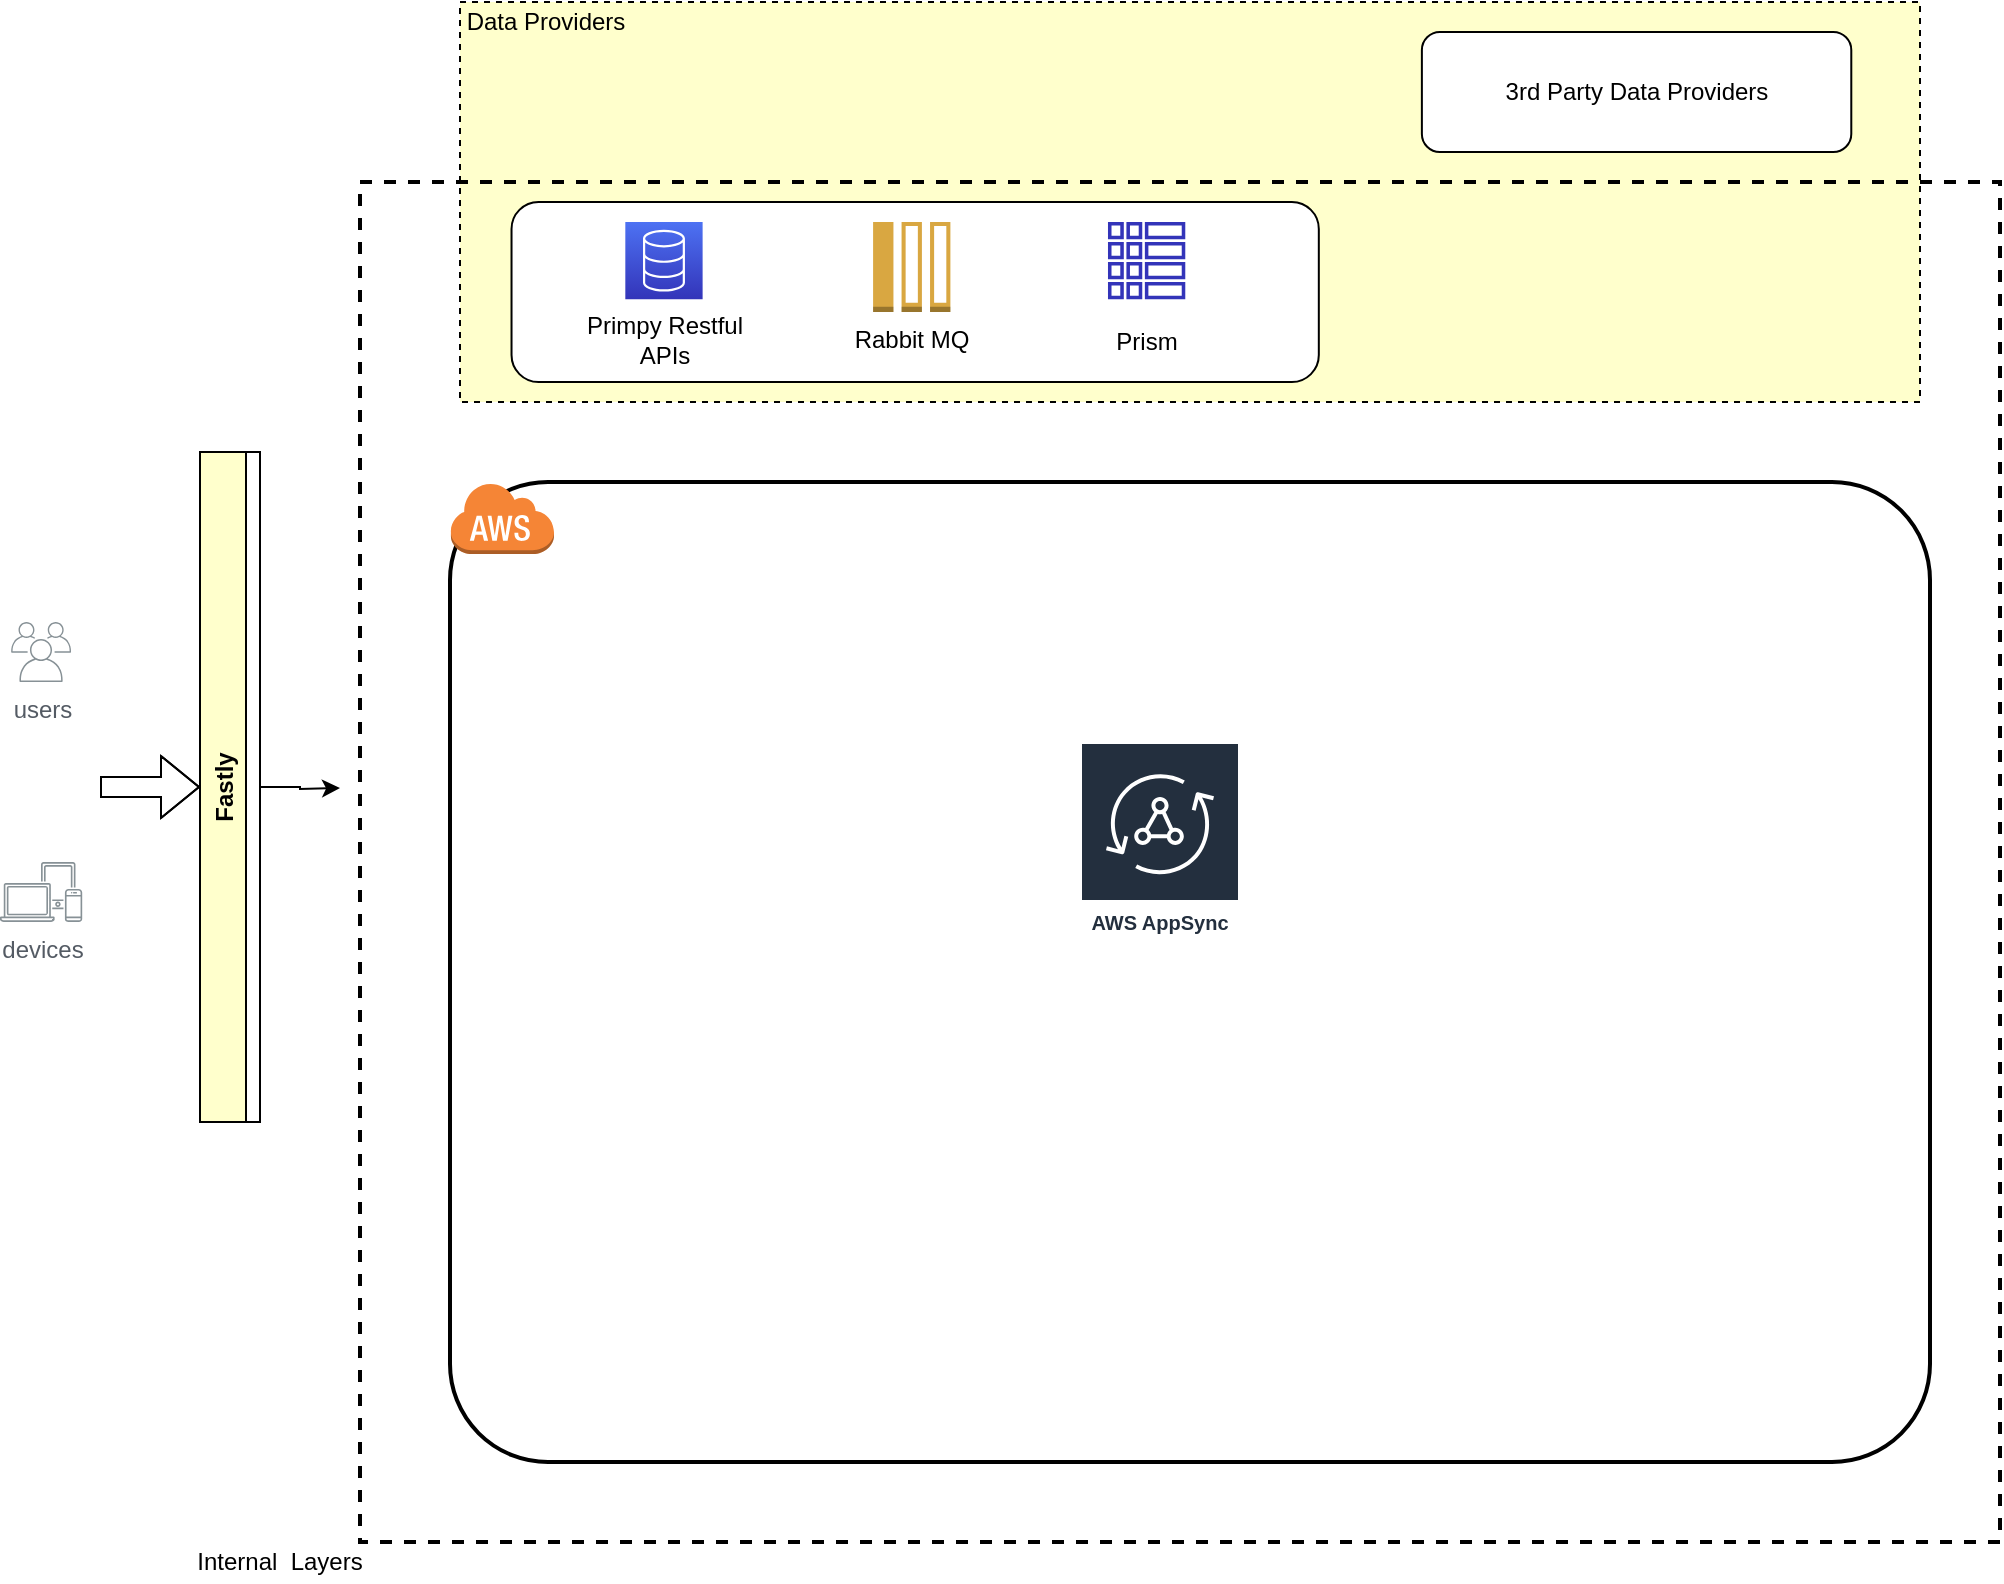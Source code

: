 <mxfile version="14.6.13" type="github">
  <diagram name="Page-1" id="5f0bae14-7c28-e335-631c-24af17079c00">
    <mxGraphModel dx="1447" dy="1071" grid="1" gridSize="10" guides="1" tooltips="1" connect="1" arrows="1" fold="1" page="1" pageScale="1" pageWidth="1100" pageHeight="850" background="#ffffff" math="0" shadow="0">
      <root>
        <mxCell id="0" />
        <mxCell id="1" parent="0" />
        <mxCell id="XYLWTB2hJHx9awdFAHo3-33" value="" style="group" vertex="1" connectable="0" parent="1">
          <mxGeometry x="270" y="20" width="730" height="200" as="geometry" />
        </mxCell>
        <mxCell id="XYLWTB2hJHx9awdFAHo3-29" value="" style="group" vertex="1" connectable="0" parent="XYLWTB2hJHx9awdFAHo3-33">
          <mxGeometry width="730" height="200" as="geometry" />
        </mxCell>
        <mxCell id="XYLWTB2hJHx9awdFAHo3-8" value="" style="rounded=0;whiteSpace=wrap;html=1;dashed=1;shadow=0;fillColor=#FFFFCC;" vertex="1" parent="XYLWTB2hJHx9awdFAHo3-29">
          <mxGeometry width="730" height="200" as="geometry" />
        </mxCell>
        <mxCell id="XYLWTB2hJHx9awdFAHo3-10" value="Data Providers" style="text;html=1;strokeColor=none;fillColor=none;align=center;verticalAlign=middle;whiteSpace=wrap;rounded=0;dashed=1;" vertex="1" parent="XYLWTB2hJHx9awdFAHo3-29">
          <mxGeometry width="85.882" height="20" as="geometry" />
        </mxCell>
        <mxCell id="XYLWTB2hJHx9awdFAHo3-6" value="3rd Party Data Providers" style="rounded=1;whiteSpace=wrap;html=1;" vertex="1" parent="XYLWTB2hJHx9awdFAHo3-33">
          <mxGeometry x="480.941" y="15" width="214.706" height="60" as="geometry" />
        </mxCell>
        <mxCell id="XYLWTB2hJHx9awdFAHo3-32" value="" style="group" vertex="1" connectable="0" parent="XYLWTB2hJHx9awdFAHo3-33">
          <mxGeometry x="25.765" y="100" width="403.647" height="90" as="geometry" />
        </mxCell>
        <mxCell id="XYLWTB2hJHx9awdFAHo3-5" value="" style="rounded=1;whiteSpace=wrap;html=1;" vertex="1" parent="XYLWTB2hJHx9awdFAHo3-32">
          <mxGeometry width="403.647" height="90" as="geometry" />
        </mxCell>
        <mxCell id="XYLWTB2hJHx9awdFAHo3-15" value="" style="group" vertex="1" connectable="0" parent="XYLWTB2hJHx9awdFAHo3-32">
          <mxGeometry x="25.765" y="10" width="100.912" height="69" as="geometry" />
        </mxCell>
        <mxCell id="XYLWTB2hJHx9awdFAHo3-13" value="" style="points=[[0,0,0],[0.25,0,0],[0.5,0,0],[0.75,0,0],[1,0,0],[0,1,0],[0.25,1,0],[0.5,1,0],[0.75,1,0],[1,1,0],[0,0.25,0],[0,0.5,0],[0,0.75,0],[1,0.25,0],[1,0.5,0],[1,0.75,0]];outlineConnect=0;fontColor=#232F3E;gradientColor=#4D72F3;gradientDirection=north;fillColor=#3334B9;strokeColor=#ffffff;dashed=0;verticalLabelPosition=bottom;verticalAlign=top;align=center;html=1;fontSize=12;fontStyle=0;aspect=fixed;shape=mxgraph.aws4.resourceIcon;resIcon=mxgraph.aws4.database;" vertex="1" parent="XYLWTB2hJHx9awdFAHo3-15">
          <mxGeometry x="31.132" width="38.647" height="38.647" as="geometry" />
        </mxCell>
        <mxCell id="XYLWTB2hJHx9awdFAHo3-14" value="Primpy Restful APIs" style="text;html=1;strokeColor=none;fillColor=none;align=center;verticalAlign=middle;whiteSpace=wrap;rounded=0;dashed=1;" vertex="1" parent="XYLWTB2hJHx9awdFAHo3-15">
          <mxGeometry y="49" width="100.912" height="20" as="geometry" />
        </mxCell>
        <mxCell id="XYLWTB2hJHx9awdFAHo3-17" value="" style="group" vertex="1" connectable="0" parent="XYLWTB2hJHx9awdFAHo3-32">
          <mxGeometry x="157.165" y="10" width="85.882" height="69" as="geometry" />
        </mxCell>
        <mxCell id="XYLWTB2hJHx9awdFAHo3-27" value="" style="group" vertex="1" connectable="0" parent="XYLWTB2hJHx9awdFAHo3-17">
          <mxGeometry width="85.882" height="69" as="geometry" />
        </mxCell>
        <mxCell id="XYLWTB2hJHx9awdFAHo3-11" value="" style="outlineConnect=0;dashed=0;verticalLabelPosition=bottom;verticalAlign=top;align=center;html=1;shape=mxgraph.aws3.message;fillColor=#D9A741;gradientColor=none;" vertex="1" parent="XYLWTB2hJHx9awdFAHo3-27">
          <mxGeometry x="23.618" width="38.647" height="45" as="geometry" />
        </mxCell>
        <mxCell id="XYLWTB2hJHx9awdFAHo3-16" value="Rabbit MQ" style="text;html=1;strokeColor=none;fillColor=none;align=center;verticalAlign=middle;whiteSpace=wrap;rounded=0;dashed=1;" vertex="1" parent="XYLWTB2hJHx9awdFAHo3-27">
          <mxGeometry y="49" width="85.882" height="20" as="geometry" />
        </mxCell>
        <mxCell id="XYLWTB2hJHx9awdFAHo3-26" value="" style="group" vertex="1" connectable="0" parent="XYLWTB2hJHx9awdFAHo3-32">
          <mxGeometry x="267.094" y="10" width="100.912" height="69.5" as="geometry" />
        </mxCell>
        <mxCell id="XYLWTB2hJHx9awdFAHo3-18" value="" style="outlineConnect=0;fontColor=#232F3E;gradientColor=none;fillColor=#3334B9;strokeColor=none;dashed=0;verticalLabelPosition=bottom;verticalAlign=top;align=center;html=1;fontSize=12;fontStyle=0;aspect=fixed;pointerEvents=1;shape=mxgraph.aws4.global_secondary_index;" vertex="1" parent="XYLWTB2hJHx9awdFAHo3-26">
          <mxGeometry x="31.132" width="38.647" height="38.647" as="geometry" />
        </mxCell>
        <mxCell id="XYLWTB2hJHx9awdFAHo3-25" value="Prism" style="text;html=1;strokeColor=none;fillColor=none;align=center;verticalAlign=middle;whiteSpace=wrap;rounded=0;dashed=1;" vertex="1" parent="XYLWTB2hJHx9awdFAHo3-26">
          <mxGeometry y="49.5" width="100.912" height="20" as="geometry" />
        </mxCell>
        <mxCell id="XYLWTB2hJHx9awdFAHo3-7" value="" style="rounded=0;whiteSpace=wrap;html=1;dashed=1;fillColor=none;strokeWidth=2;" vertex="1" parent="1">
          <mxGeometry x="220" y="110" width="820" height="680" as="geometry" />
        </mxCell>
        <mxCell id="XYLWTB2hJHx9awdFAHo3-1" value="users" style="outlineConnect=0;gradientColor=none;fontColor=#545B64;strokeColor=none;fillColor=#879196;dashed=0;verticalLabelPosition=bottom;verticalAlign=top;align=center;html=1;fontSize=12;fontStyle=0;aspect=fixed;shape=mxgraph.aws4.illustration_users;pointerEvents=1" vertex="1" parent="1">
          <mxGeometry x="45.55" y="330" width="30" height="30" as="geometry" />
        </mxCell>
        <mxCell id="XYLWTB2hJHx9awdFAHo3-2" value="devices" style="outlineConnect=0;gradientColor=none;fontColor=#545B64;strokeColor=none;fillColor=#879196;dashed=0;verticalLabelPosition=bottom;verticalAlign=top;align=center;html=1;fontSize=12;fontStyle=0;aspect=fixed;shape=mxgraph.aws4.illustration_devices;pointerEvents=1" vertex="1" parent="1">
          <mxGeometry x="40" y="450" width="41.1" height="30" as="geometry" />
        </mxCell>
        <mxCell id="XYLWTB2hJHx9awdFAHo3-9" value="Internal&amp;nbsp; Layers" style="text;html=1;strokeColor=none;fillColor=none;align=center;verticalAlign=middle;whiteSpace=wrap;rounded=0;dashed=1;" vertex="1" parent="1">
          <mxGeometry x="130" y="790" width="100" height="20" as="geometry" />
        </mxCell>
        <mxCell id="XYLWTB2hJHx9awdFAHo3-34" value="AWS AppSync" style="outlineConnect=0;fontColor=#232F3E;gradientColor=none;strokeColor=#ffffff;fillColor=#232F3E;dashed=0;verticalLabelPosition=middle;verticalAlign=bottom;align=center;html=1;whiteSpace=wrap;fontSize=10;fontStyle=1;spacing=3;shape=mxgraph.aws4.productIcon;prIcon=mxgraph.aws4.appsync;rounded=0;shadow=0;" vertex="1" parent="1">
          <mxGeometry x="580" y="390" width="80" height="100" as="geometry" />
        </mxCell>
        <mxCell id="XYLWTB2hJHx9awdFAHo3-40" value="" style="edgeStyle=orthogonalEdgeStyle;rounded=0;orthogonalLoop=1;jettySize=auto;html=1;" edge="1" parent="1" source="XYLWTB2hJHx9awdFAHo3-35">
          <mxGeometry relative="1" as="geometry">
            <mxPoint x="210" y="413" as="targetPoint" />
          </mxGeometry>
        </mxCell>
        <mxCell id="XYLWTB2hJHx9awdFAHo3-42" style="edgeStyle=orthogonalEdgeStyle;shape=flexArrow;rounded=0;orthogonalLoop=1;jettySize=auto;html=1;startArrow=block;endArrow=none;endFill=0;" edge="1" parent="1" source="XYLWTB2hJHx9awdFAHo3-35">
          <mxGeometry relative="1" as="geometry">
            <mxPoint x="90" y="412.5" as="targetPoint" />
          </mxGeometry>
        </mxCell>
        <mxCell id="XYLWTB2hJHx9awdFAHo3-35" value="Fastly" style="swimlane;horizontal=0;rounded=0;shadow=0;strokeWidth=1;fillColor=#FFFFCC;" vertex="1" parent="1">
          <mxGeometry x="140" y="245" width="30" height="335" as="geometry">
            <mxRectangle x="140" y="245" width="30" height="60" as="alternateBounds" />
          </mxGeometry>
        </mxCell>
        <mxCell id="XYLWTB2hJHx9awdFAHo3-38" value="" style="group" vertex="1" connectable="0" parent="1">
          <mxGeometry x="265" y="260" width="740" height="490" as="geometry" />
        </mxCell>
        <mxCell id="XYLWTB2hJHx9awdFAHo3-36" value="" style="rounded=1;arcSize=10;dashed=0;fillColor=none;gradientColor=none;strokeWidth=2;shadow=0;" vertex="1" parent="XYLWTB2hJHx9awdFAHo3-38">
          <mxGeometry width="740" height="490" as="geometry" />
        </mxCell>
        <mxCell id="XYLWTB2hJHx9awdFAHo3-37" value="" style="dashed=0;html=1;shape=mxgraph.aws3.cloud;fillColor=#F58536;gradientColor=none;dashed=0;rounded=0;shadow=0;strokeWidth=1;" vertex="1" parent="XYLWTB2hJHx9awdFAHo3-38">
          <mxGeometry width="52" height="36" as="geometry" />
        </mxCell>
      </root>
    </mxGraphModel>
  </diagram>
</mxfile>
